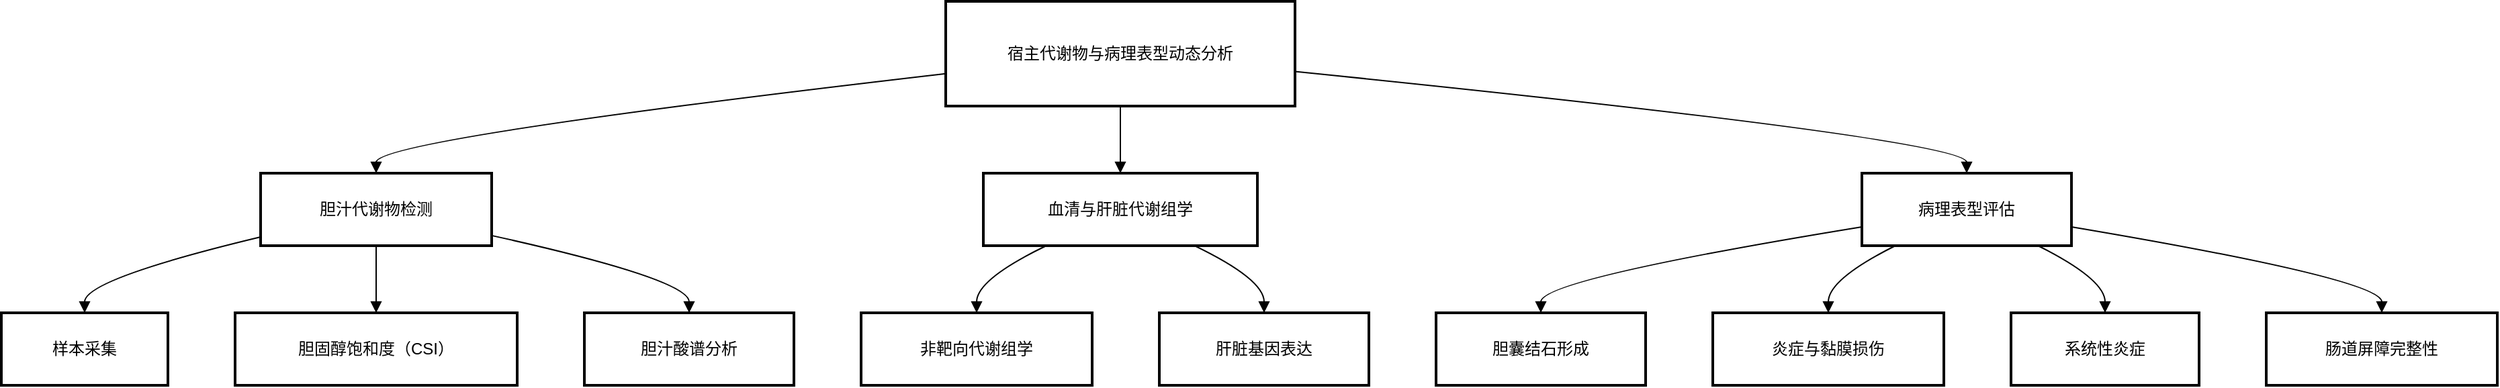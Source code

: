 <mxfile version="26.2.14">
  <diagram id="C5RBs43oDa-KdzZeNtuy" name="Page-1">
    <mxGraphModel dx="1418" dy="762" grid="1" gridSize="10" guides="1" tooltips="1" connect="1" arrows="1" fold="1" page="1" pageScale="1" pageWidth="827" pageHeight="1169" math="0" shadow="0">
      <root>
        <mxCell id="WIyWlLk6GJQsqaUBKTNV-0" />
        <mxCell id="WIyWlLk6GJQsqaUBKTNV-1" parent="WIyWlLk6GJQsqaUBKTNV-0" />
        <mxCell id="ZpHfM1MKlGrj6K8MIZSY-50" value="宿主代谢物与病理表型动态分析" style="whiteSpace=wrap;strokeWidth=2;" vertex="1" parent="WIyWlLk6GJQsqaUBKTNV-1">
          <mxGeometry x="923" y="20" width="260" height="78" as="geometry" />
        </mxCell>
        <mxCell id="ZpHfM1MKlGrj6K8MIZSY-51" value="胆汁代谢物检测" style="whiteSpace=wrap;strokeWidth=2;" vertex="1" parent="WIyWlLk6GJQsqaUBKTNV-1">
          <mxGeometry x="413" y="148" width="172" height="54" as="geometry" />
        </mxCell>
        <mxCell id="ZpHfM1MKlGrj6K8MIZSY-52" value="血清与肝脏代谢组学" style="whiteSpace=wrap;strokeWidth=2;" vertex="1" parent="WIyWlLk6GJQsqaUBKTNV-1">
          <mxGeometry x="951" y="148" width="204" height="54" as="geometry" />
        </mxCell>
        <mxCell id="ZpHfM1MKlGrj6K8MIZSY-53" value="病理表型评估" style="whiteSpace=wrap;strokeWidth=2;" vertex="1" parent="WIyWlLk6GJQsqaUBKTNV-1">
          <mxGeometry x="1605" y="148" width="156" height="54" as="geometry" />
        </mxCell>
        <mxCell id="ZpHfM1MKlGrj6K8MIZSY-54" value="样本采集" style="whiteSpace=wrap;strokeWidth=2;" vertex="1" parent="WIyWlLk6GJQsqaUBKTNV-1">
          <mxGeometry x="220" y="252" width="124" height="54" as="geometry" />
        </mxCell>
        <mxCell id="ZpHfM1MKlGrj6K8MIZSY-55" value="胆固醇饱和度（CSI）" style="whiteSpace=wrap;strokeWidth=2;" vertex="1" parent="WIyWlLk6GJQsqaUBKTNV-1">
          <mxGeometry x="394" y="252" width="210" height="54" as="geometry" />
        </mxCell>
        <mxCell id="ZpHfM1MKlGrj6K8MIZSY-56" value="胆汁酸谱分析" style="whiteSpace=wrap;strokeWidth=2;" vertex="1" parent="WIyWlLk6GJQsqaUBKTNV-1">
          <mxGeometry x="654" y="252" width="156" height="54" as="geometry" />
        </mxCell>
        <mxCell id="ZpHfM1MKlGrj6K8MIZSY-57" value="非靶向代谢组学" style="whiteSpace=wrap;strokeWidth=2;" vertex="1" parent="WIyWlLk6GJQsqaUBKTNV-1">
          <mxGeometry x="860" y="252" width="172" height="54" as="geometry" />
        </mxCell>
        <mxCell id="ZpHfM1MKlGrj6K8MIZSY-58" value="肝脏基因表达" style="whiteSpace=wrap;strokeWidth=2;" vertex="1" parent="WIyWlLk6GJQsqaUBKTNV-1">
          <mxGeometry x="1082" y="252" width="156" height="54" as="geometry" />
        </mxCell>
        <mxCell id="ZpHfM1MKlGrj6K8MIZSY-59" value="胆囊结石形成" style="whiteSpace=wrap;strokeWidth=2;" vertex="1" parent="WIyWlLk6GJQsqaUBKTNV-1">
          <mxGeometry x="1288" y="252" width="156" height="54" as="geometry" />
        </mxCell>
        <mxCell id="ZpHfM1MKlGrj6K8MIZSY-60" value="炎症与黏膜损伤" style="whiteSpace=wrap;strokeWidth=2;" vertex="1" parent="WIyWlLk6GJQsqaUBKTNV-1">
          <mxGeometry x="1494" y="252" width="172" height="54" as="geometry" />
        </mxCell>
        <mxCell id="ZpHfM1MKlGrj6K8MIZSY-61" value="系统性炎症" style="whiteSpace=wrap;strokeWidth=2;" vertex="1" parent="WIyWlLk6GJQsqaUBKTNV-1">
          <mxGeometry x="1716" y="252" width="140" height="54" as="geometry" />
        </mxCell>
        <mxCell id="ZpHfM1MKlGrj6K8MIZSY-62" value="肠道屏障完整性" style="whiteSpace=wrap;strokeWidth=2;" vertex="1" parent="WIyWlLk6GJQsqaUBKTNV-1">
          <mxGeometry x="1906" y="252" width="172" height="54" as="geometry" />
        </mxCell>
        <mxCell id="ZpHfM1MKlGrj6K8MIZSY-63" value="" style="curved=1;startArrow=none;endArrow=block;exitX=0;exitY=0.69;entryX=0.5;entryY=0;rounded=0;" edge="1" parent="WIyWlLk6GJQsqaUBKTNV-1" source="ZpHfM1MKlGrj6K8MIZSY-50" target="ZpHfM1MKlGrj6K8MIZSY-51">
          <mxGeometry relative="1" as="geometry">
            <Array as="points">
              <mxPoint x="499" y="123" />
            </Array>
          </mxGeometry>
        </mxCell>
        <mxCell id="ZpHfM1MKlGrj6K8MIZSY-64" value="" style="curved=1;startArrow=none;endArrow=block;exitX=0.5;exitY=1;entryX=0.5;entryY=0;rounded=0;" edge="1" parent="WIyWlLk6GJQsqaUBKTNV-1" source="ZpHfM1MKlGrj6K8MIZSY-50" target="ZpHfM1MKlGrj6K8MIZSY-52">
          <mxGeometry relative="1" as="geometry">
            <Array as="points" />
          </mxGeometry>
        </mxCell>
        <mxCell id="ZpHfM1MKlGrj6K8MIZSY-65" value="" style="curved=1;startArrow=none;endArrow=block;exitX=1;exitY=0.67;entryX=0.5;entryY=0;rounded=0;" edge="1" parent="WIyWlLk6GJQsqaUBKTNV-1" source="ZpHfM1MKlGrj6K8MIZSY-50" target="ZpHfM1MKlGrj6K8MIZSY-53">
          <mxGeometry relative="1" as="geometry">
            <Array as="points">
              <mxPoint x="1683" y="123" />
            </Array>
          </mxGeometry>
        </mxCell>
        <mxCell id="ZpHfM1MKlGrj6K8MIZSY-66" value="" style="curved=1;startArrow=none;endArrow=block;exitX=0;exitY=0.88;entryX=0.5;entryY=0;rounded=0;" edge="1" parent="WIyWlLk6GJQsqaUBKTNV-1" source="ZpHfM1MKlGrj6K8MIZSY-51" target="ZpHfM1MKlGrj6K8MIZSY-54">
          <mxGeometry relative="1" as="geometry">
            <Array as="points">
              <mxPoint x="282" y="227" />
            </Array>
          </mxGeometry>
        </mxCell>
        <mxCell id="ZpHfM1MKlGrj6K8MIZSY-67" value="" style="curved=1;startArrow=none;endArrow=block;exitX=0.5;exitY=1;entryX=0.5;entryY=0;rounded=0;" edge="1" parent="WIyWlLk6GJQsqaUBKTNV-1" source="ZpHfM1MKlGrj6K8MIZSY-51" target="ZpHfM1MKlGrj6K8MIZSY-55">
          <mxGeometry relative="1" as="geometry">
            <Array as="points" />
          </mxGeometry>
        </mxCell>
        <mxCell id="ZpHfM1MKlGrj6K8MIZSY-68" value="" style="curved=1;startArrow=none;endArrow=block;exitX=1;exitY=0.86;entryX=0.5;entryY=0;rounded=0;" edge="1" parent="WIyWlLk6GJQsqaUBKTNV-1" source="ZpHfM1MKlGrj6K8MIZSY-51" target="ZpHfM1MKlGrj6K8MIZSY-56">
          <mxGeometry relative="1" as="geometry">
            <Array as="points">
              <mxPoint x="732" y="227" />
            </Array>
          </mxGeometry>
        </mxCell>
        <mxCell id="ZpHfM1MKlGrj6K8MIZSY-69" value="" style="curved=1;startArrow=none;endArrow=block;exitX=0.23;exitY=1;entryX=0.5;entryY=0;rounded=0;" edge="1" parent="WIyWlLk6GJQsqaUBKTNV-1" source="ZpHfM1MKlGrj6K8MIZSY-52" target="ZpHfM1MKlGrj6K8MIZSY-57">
          <mxGeometry relative="1" as="geometry">
            <Array as="points">
              <mxPoint x="946" y="227" />
            </Array>
          </mxGeometry>
        </mxCell>
        <mxCell id="ZpHfM1MKlGrj6K8MIZSY-70" value="" style="curved=1;startArrow=none;endArrow=block;exitX=0.77;exitY=1;entryX=0.5;entryY=0;rounded=0;" edge="1" parent="WIyWlLk6GJQsqaUBKTNV-1" source="ZpHfM1MKlGrj6K8MIZSY-52" target="ZpHfM1MKlGrj6K8MIZSY-58">
          <mxGeometry relative="1" as="geometry">
            <Array as="points">
              <mxPoint x="1160" y="227" />
            </Array>
          </mxGeometry>
        </mxCell>
        <mxCell id="ZpHfM1MKlGrj6K8MIZSY-71" value="" style="curved=1;startArrow=none;endArrow=block;exitX=0;exitY=0.74;entryX=0.5;entryY=0;rounded=0;" edge="1" parent="WIyWlLk6GJQsqaUBKTNV-1" source="ZpHfM1MKlGrj6K8MIZSY-53" target="ZpHfM1MKlGrj6K8MIZSY-59">
          <mxGeometry relative="1" as="geometry">
            <Array as="points">
              <mxPoint x="1366" y="227" />
            </Array>
          </mxGeometry>
        </mxCell>
        <mxCell id="ZpHfM1MKlGrj6K8MIZSY-72" value="" style="curved=1;startArrow=none;endArrow=block;exitX=0.16;exitY=1;entryX=0.5;entryY=0;rounded=0;" edge="1" parent="WIyWlLk6GJQsqaUBKTNV-1" source="ZpHfM1MKlGrj6K8MIZSY-53" target="ZpHfM1MKlGrj6K8MIZSY-60">
          <mxGeometry relative="1" as="geometry">
            <Array as="points">
              <mxPoint x="1580" y="227" />
            </Array>
          </mxGeometry>
        </mxCell>
        <mxCell id="ZpHfM1MKlGrj6K8MIZSY-73" value="" style="curved=1;startArrow=none;endArrow=block;exitX=0.84;exitY=1;entryX=0.5;entryY=0;rounded=0;" edge="1" parent="WIyWlLk6GJQsqaUBKTNV-1" source="ZpHfM1MKlGrj6K8MIZSY-53" target="ZpHfM1MKlGrj6K8MIZSY-61">
          <mxGeometry relative="1" as="geometry">
            <Array as="points">
              <mxPoint x="1786" y="227" />
            </Array>
          </mxGeometry>
        </mxCell>
        <mxCell id="ZpHfM1MKlGrj6K8MIZSY-74" value="" style="curved=1;startArrow=none;endArrow=block;exitX=1;exitY=0.74;entryX=0.5;entryY=0;rounded=0;" edge="1" parent="WIyWlLk6GJQsqaUBKTNV-1" source="ZpHfM1MKlGrj6K8MIZSY-53" target="ZpHfM1MKlGrj6K8MIZSY-62">
          <mxGeometry relative="1" as="geometry">
            <Array as="points">
              <mxPoint x="1992" y="227" />
            </Array>
          </mxGeometry>
        </mxCell>
      </root>
    </mxGraphModel>
  </diagram>
</mxfile>

